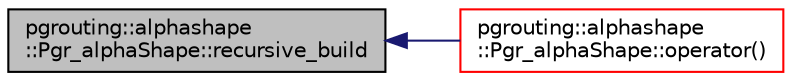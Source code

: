 digraph "pgrouting::alphashape::Pgr_alphaShape::recursive_build"
{
  edge [fontname="Helvetica",fontsize="10",labelfontname="Helvetica",labelfontsize="10"];
  node [fontname="Helvetica",fontsize="10",shape=record];
  rankdir="LR";
  Node157 [label="pgrouting::alphashape\l::Pgr_alphaShape::recursive_build",height=0.2,width=0.4,color="black", fillcolor="grey75", style="filled", fontcolor="black"];
  Node157 -> Node158 [dir="back",color="midnightblue",fontsize="10",style="solid",fontname="Helvetica"];
  Node158 [label="pgrouting::alphashape\l::Pgr_alphaShape::operator()",height=0.2,width=0.4,color="red", fillcolor="white", style="filled",URL="$classpgrouting_1_1alphashape_1_1Pgr__alphaShape.html#ace20afb7b2f51a45de24487bea024daa"];
}
